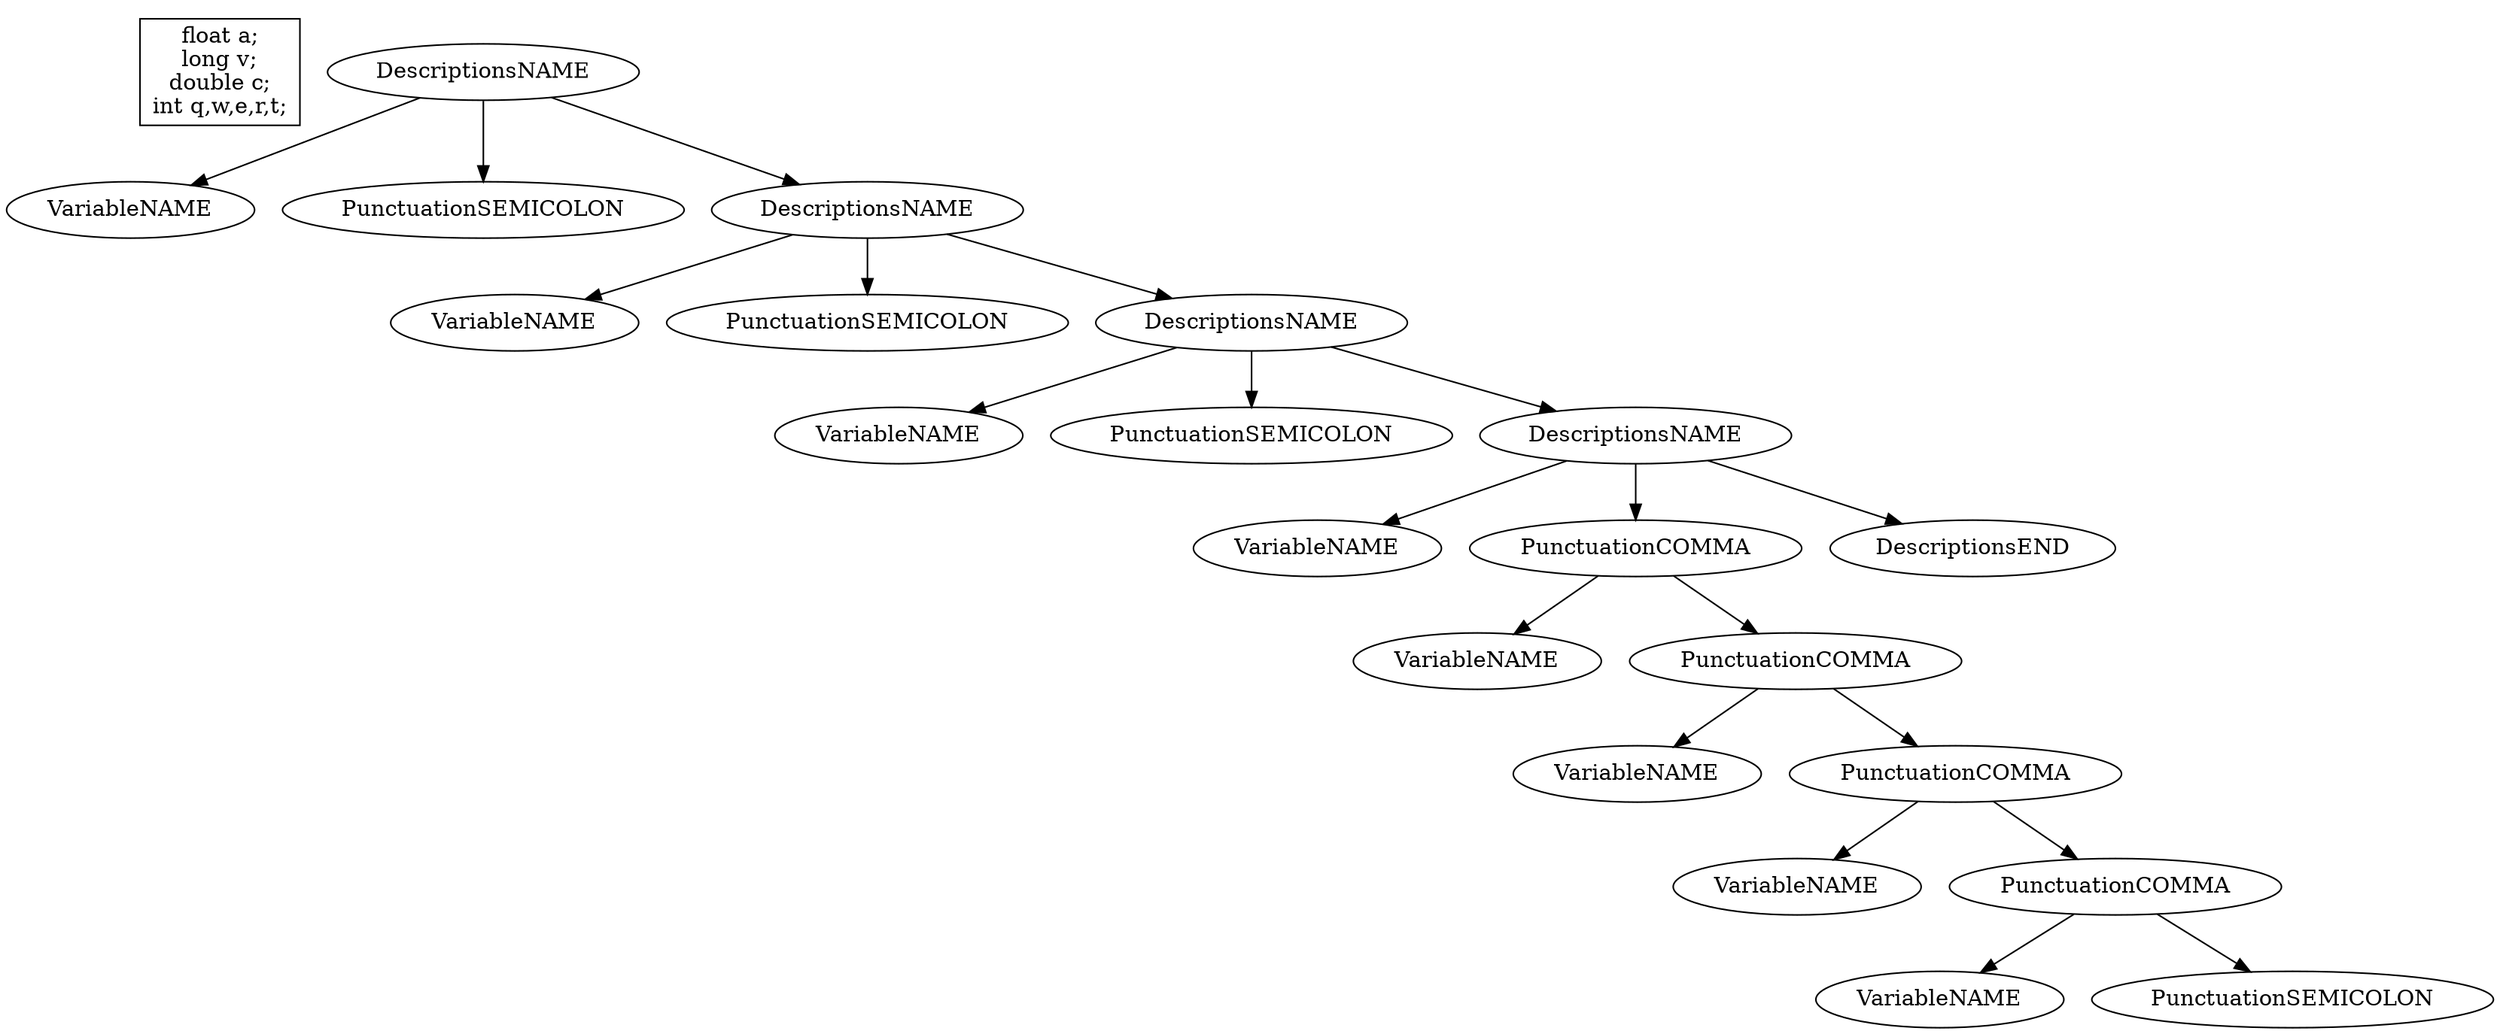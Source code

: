 digraph G { 
	subgraph clusterHeader {
		margin=0
		style="invis"
		HEADER [shape="box" label="float a;
long v;
double c;
int q,w,e,r,t;"];
	}	1->2;
	1->3;
	1->4;
	4->5;
	4->6;
	4->7;
	7->8;
	7->9;
	7->10;
	10->11;
	10->12;
	12->13;
	12->14;
	14->15;
	14->16;
	16->17;
	16->18;
	18->19;
	18->20;
	10->21;
	1[label=DescriptionsNAME];
	2[label=VariableNAME];
	3[label=PunctuationSEMICOLON];
	4[label=DescriptionsNAME];
	5[label=VariableNAME];
	6[label=PunctuationSEMICOLON];
	7[label=DescriptionsNAME];
	8[label=VariableNAME];
	9[label=PunctuationSEMICOLON];
	10[label=DescriptionsNAME];
	11[label=VariableNAME];
	12[label=PunctuationCOMMA];
	13[label=VariableNAME];
	14[label=PunctuationCOMMA];
	15[label=VariableNAME];
	16[label=PunctuationCOMMA];
	17[label=VariableNAME];
	18[label=PunctuationCOMMA];
	19[label=VariableNAME];
	20[label=PunctuationSEMICOLON];
	21[label=DescriptionsEND];
}